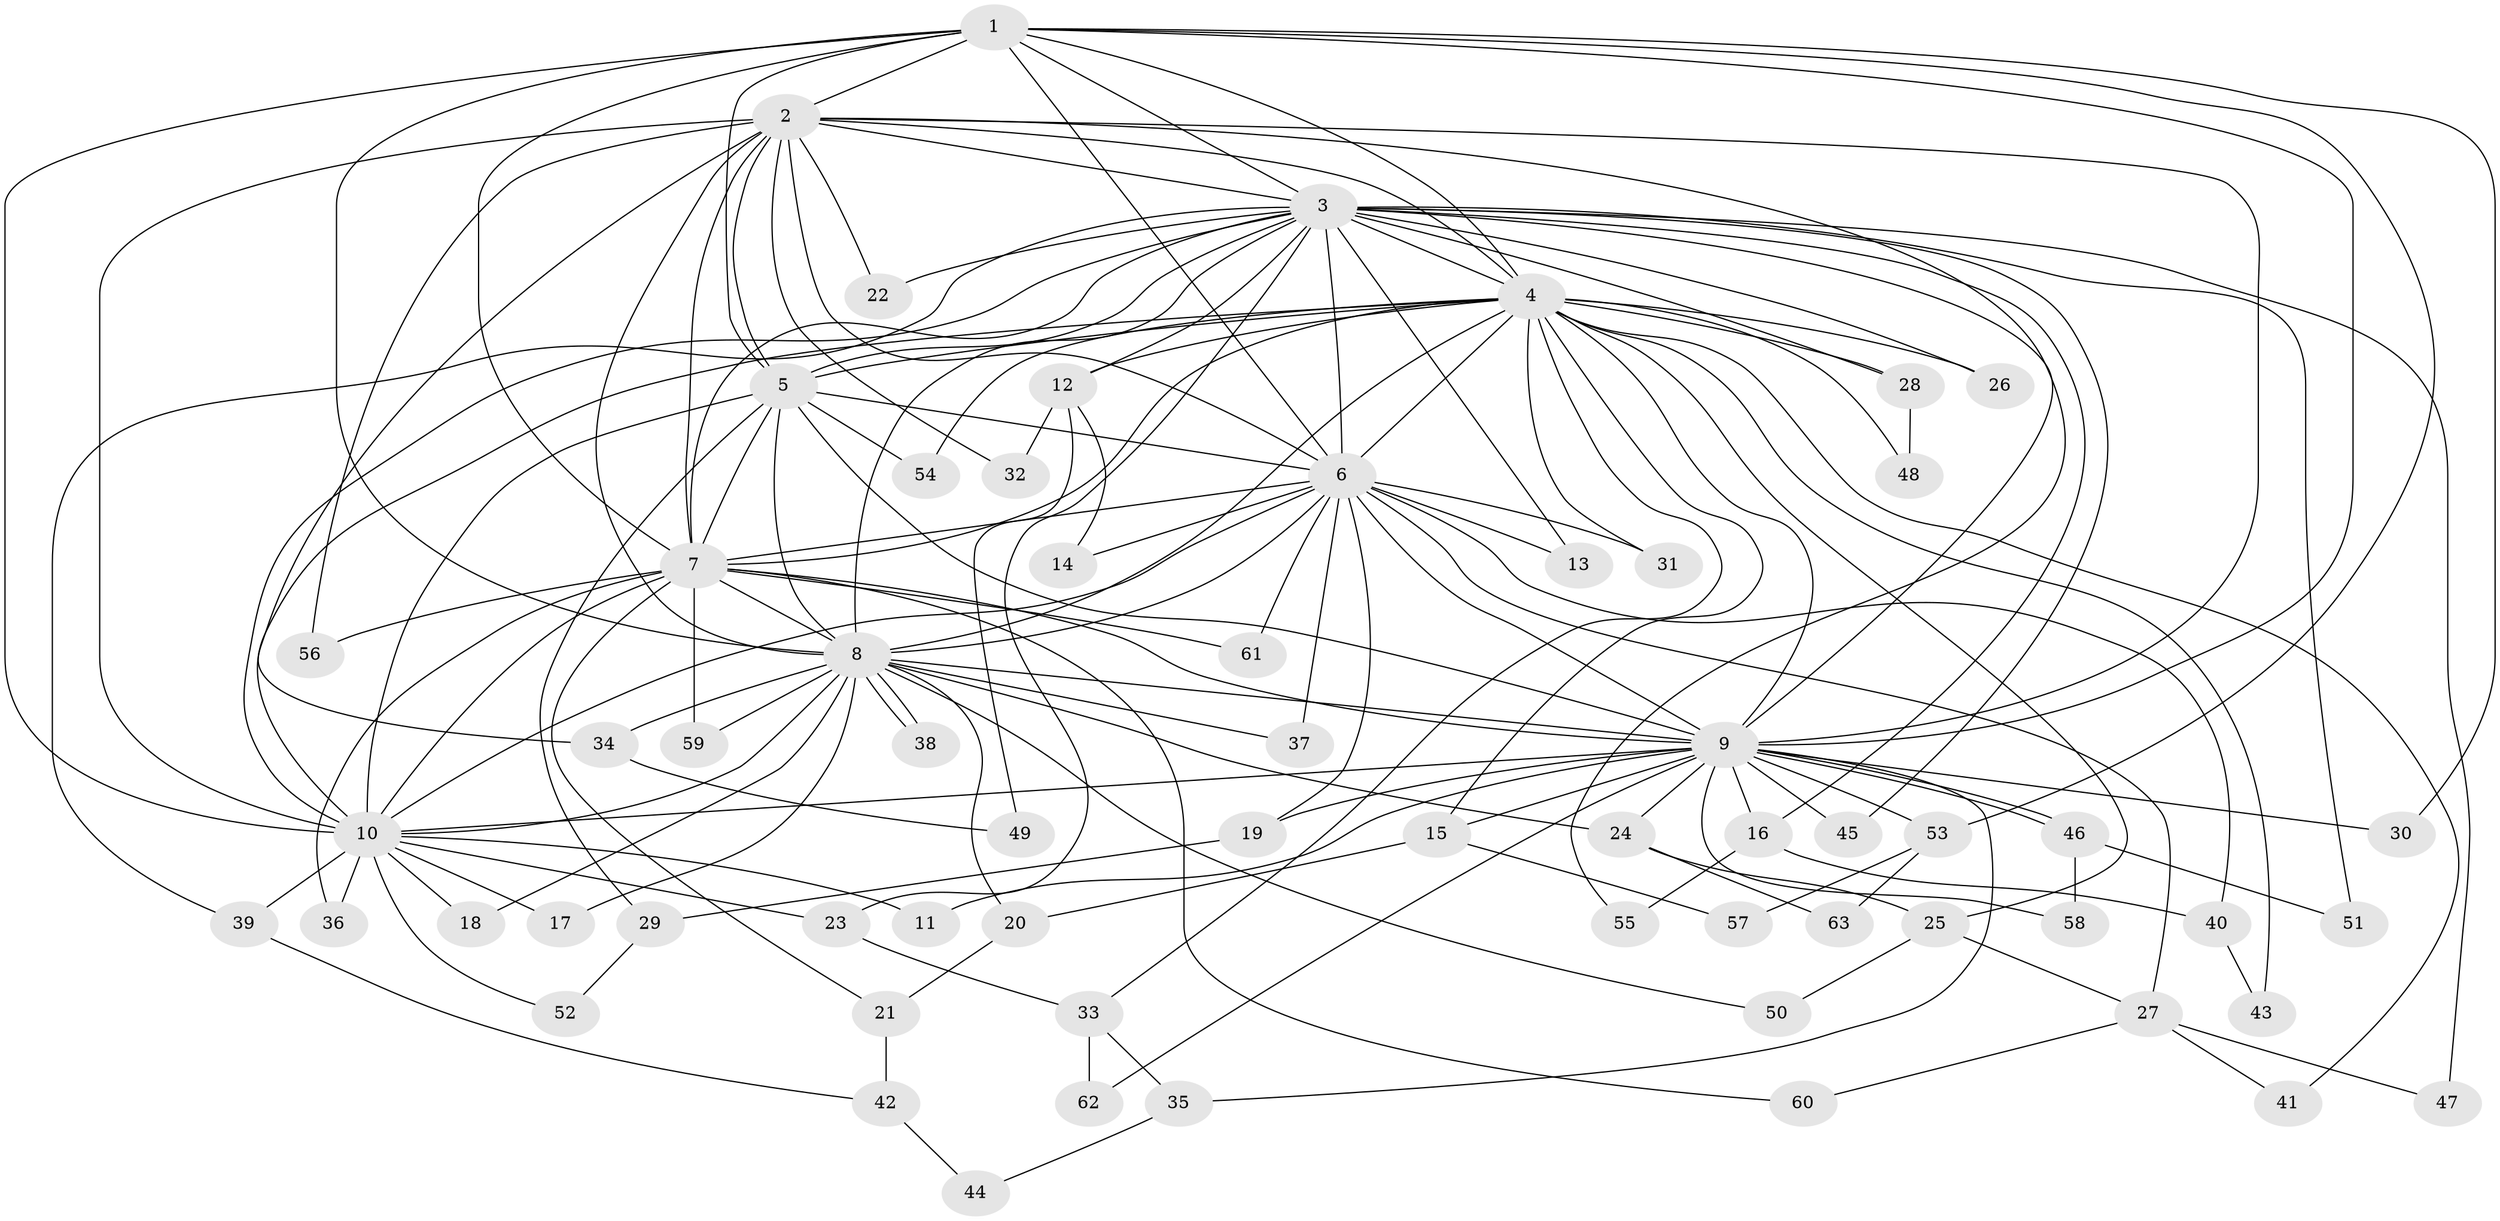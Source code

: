 // coarse degree distribution, {11: 0.023255813953488372, 15: 0.06976744186046512, 17: 0.046511627906976744, 19: 0.023255813953488372, 14: 0.023255813953488372, 20: 0.023255813953488372, 2: 0.46511627906976744, 5: 0.06976744186046512, 4: 0.11627906976744186, 3: 0.13953488372093023}
// Generated by graph-tools (version 1.1) at 2025/41/03/06/25 10:41:38]
// undirected, 63 vertices, 151 edges
graph export_dot {
graph [start="1"]
  node [color=gray90,style=filled];
  1;
  2;
  3;
  4;
  5;
  6;
  7;
  8;
  9;
  10;
  11;
  12;
  13;
  14;
  15;
  16;
  17;
  18;
  19;
  20;
  21;
  22;
  23;
  24;
  25;
  26;
  27;
  28;
  29;
  30;
  31;
  32;
  33;
  34;
  35;
  36;
  37;
  38;
  39;
  40;
  41;
  42;
  43;
  44;
  45;
  46;
  47;
  48;
  49;
  50;
  51;
  52;
  53;
  54;
  55;
  56;
  57;
  58;
  59;
  60;
  61;
  62;
  63;
  1 -- 2;
  1 -- 3;
  1 -- 4;
  1 -- 5;
  1 -- 6;
  1 -- 7;
  1 -- 8;
  1 -- 9;
  1 -- 10;
  1 -- 30;
  1 -- 53;
  2 -- 3;
  2 -- 4;
  2 -- 5;
  2 -- 6;
  2 -- 7;
  2 -- 8;
  2 -- 9;
  2 -- 10;
  2 -- 22;
  2 -- 32;
  2 -- 34;
  2 -- 55;
  2 -- 56;
  3 -- 4;
  3 -- 5;
  3 -- 6;
  3 -- 7;
  3 -- 8;
  3 -- 9;
  3 -- 10;
  3 -- 12;
  3 -- 13;
  3 -- 16;
  3 -- 22;
  3 -- 23;
  3 -- 26;
  3 -- 28;
  3 -- 39;
  3 -- 45;
  3 -- 47;
  3 -- 51;
  4 -- 5;
  4 -- 6;
  4 -- 7;
  4 -- 8;
  4 -- 9;
  4 -- 10;
  4 -- 12;
  4 -- 15;
  4 -- 25;
  4 -- 26;
  4 -- 28;
  4 -- 31;
  4 -- 33;
  4 -- 41;
  4 -- 43;
  4 -- 48;
  4 -- 54;
  5 -- 6;
  5 -- 7;
  5 -- 8;
  5 -- 9;
  5 -- 10;
  5 -- 29;
  5 -- 54;
  6 -- 7;
  6 -- 8;
  6 -- 9;
  6 -- 10;
  6 -- 13;
  6 -- 14;
  6 -- 19;
  6 -- 27;
  6 -- 31;
  6 -- 37;
  6 -- 40;
  6 -- 61;
  7 -- 8;
  7 -- 9;
  7 -- 10;
  7 -- 21;
  7 -- 36;
  7 -- 56;
  7 -- 59;
  7 -- 60;
  7 -- 61;
  8 -- 9;
  8 -- 10;
  8 -- 17;
  8 -- 18;
  8 -- 20;
  8 -- 24;
  8 -- 34;
  8 -- 37;
  8 -- 38;
  8 -- 38;
  8 -- 50;
  8 -- 59;
  9 -- 10;
  9 -- 11;
  9 -- 15;
  9 -- 16;
  9 -- 19;
  9 -- 24;
  9 -- 30;
  9 -- 35;
  9 -- 45;
  9 -- 46;
  9 -- 46;
  9 -- 53;
  9 -- 58;
  9 -- 62;
  10 -- 11;
  10 -- 17;
  10 -- 18;
  10 -- 23;
  10 -- 36;
  10 -- 39;
  10 -- 52;
  12 -- 14;
  12 -- 32;
  12 -- 49;
  15 -- 20;
  15 -- 57;
  16 -- 40;
  16 -- 55;
  19 -- 29;
  20 -- 21;
  21 -- 42;
  23 -- 33;
  24 -- 25;
  24 -- 63;
  25 -- 27;
  25 -- 50;
  27 -- 41;
  27 -- 47;
  27 -- 60;
  28 -- 48;
  29 -- 52;
  33 -- 35;
  33 -- 62;
  34 -- 49;
  35 -- 44;
  39 -- 42;
  40 -- 43;
  42 -- 44;
  46 -- 51;
  46 -- 58;
  53 -- 57;
  53 -- 63;
}
